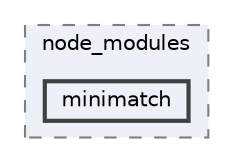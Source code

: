 digraph "pkiclassroomrescheduler/src/main/frontend/node_modules/sucrase/node_modules/minimatch"
{
 // LATEX_PDF_SIZE
  bgcolor="transparent";
  edge [fontname=Helvetica,fontsize=10,labelfontname=Helvetica,labelfontsize=10];
  node [fontname=Helvetica,fontsize=10,shape=box,height=0.2,width=0.4];
  compound=true
  subgraph clusterdir_544d5846e68307d5ab5a67113ec55178 {
    graph [ bgcolor="#edf0f7", pencolor="grey50", label="node_modules", fontname=Helvetica,fontsize=10 style="filled,dashed", URL="dir_544d5846e68307d5ab5a67113ec55178.html",tooltip=""]
  dir_9ede443b071adc43665c965fe8983f20 [label="minimatch", fillcolor="#edf0f7", color="grey25", style="filled,bold", URL="dir_9ede443b071adc43665c965fe8983f20.html",tooltip=""];
  }
}
